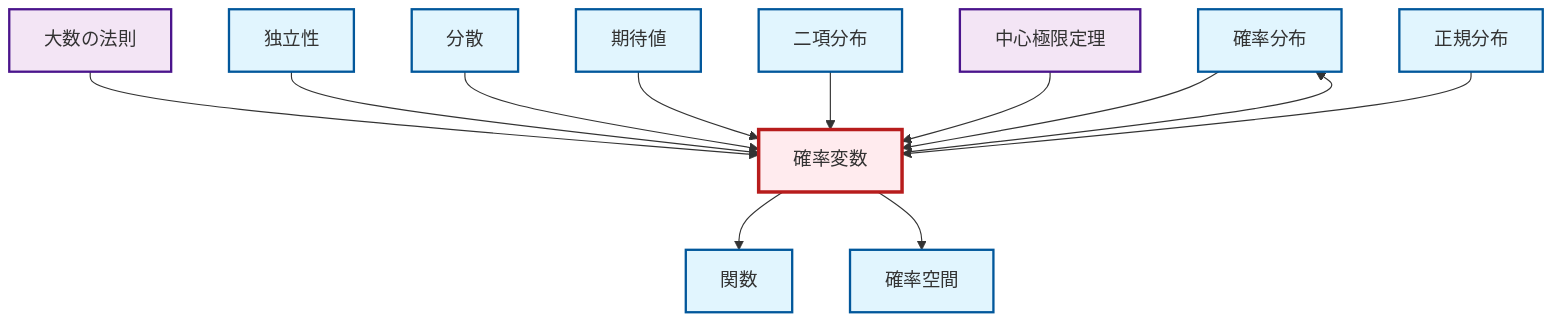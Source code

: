graph TD
    classDef definition fill:#e1f5fe,stroke:#01579b,stroke-width:2px
    classDef theorem fill:#f3e5f5,stroke:#4a148c,stroke-width:2px
    classDef axiom fill:#fff3e0,stroke:#e65100,stroke-width:2px
    classDef example fill:#e8f5e9,stroke:#1b5e20,stroke-width:2px
    classDef current fill:#ffebee,stroke:#b71c1c,stroke-width:3px
    def-probability-distribution["確率分布"]:::definition
    def-binomial-distribution["二項分布"]:::definition
    def-normal-distribution["正規分布"]:::definition
    def-variance["分散"]:::definition
    thm-central-limit["中心極限定理"]:::theorem
    thm-law-of-large-numbers["大数の法則"]:::theorem
    def-function["関数"]:::definition
    def-expectation["期待値"]:::definition
    def-independence["独立性"]:::definition
    def-probability-space["確率空間"]:::definition
    def-random-variable["確率変数"]:::definition
    thm-law-of-large-numbers --> def-random-variable
    def-independence --> def-random-variable
    def-variance --> def-random-variable
    def-expectation --> def-random-variable
    def-binomial-distribution --> def-random-variable
    def-random-variable --> def-function
    def-probability-distribution --> def-random-variable
    thm-central-limit --> def-random-variable
    def-random-variable --> def-probability-space
    def-random-variable --> def-probability-distribution
    def-normal-distribution --> def-random-variable
    class def-random-variable current